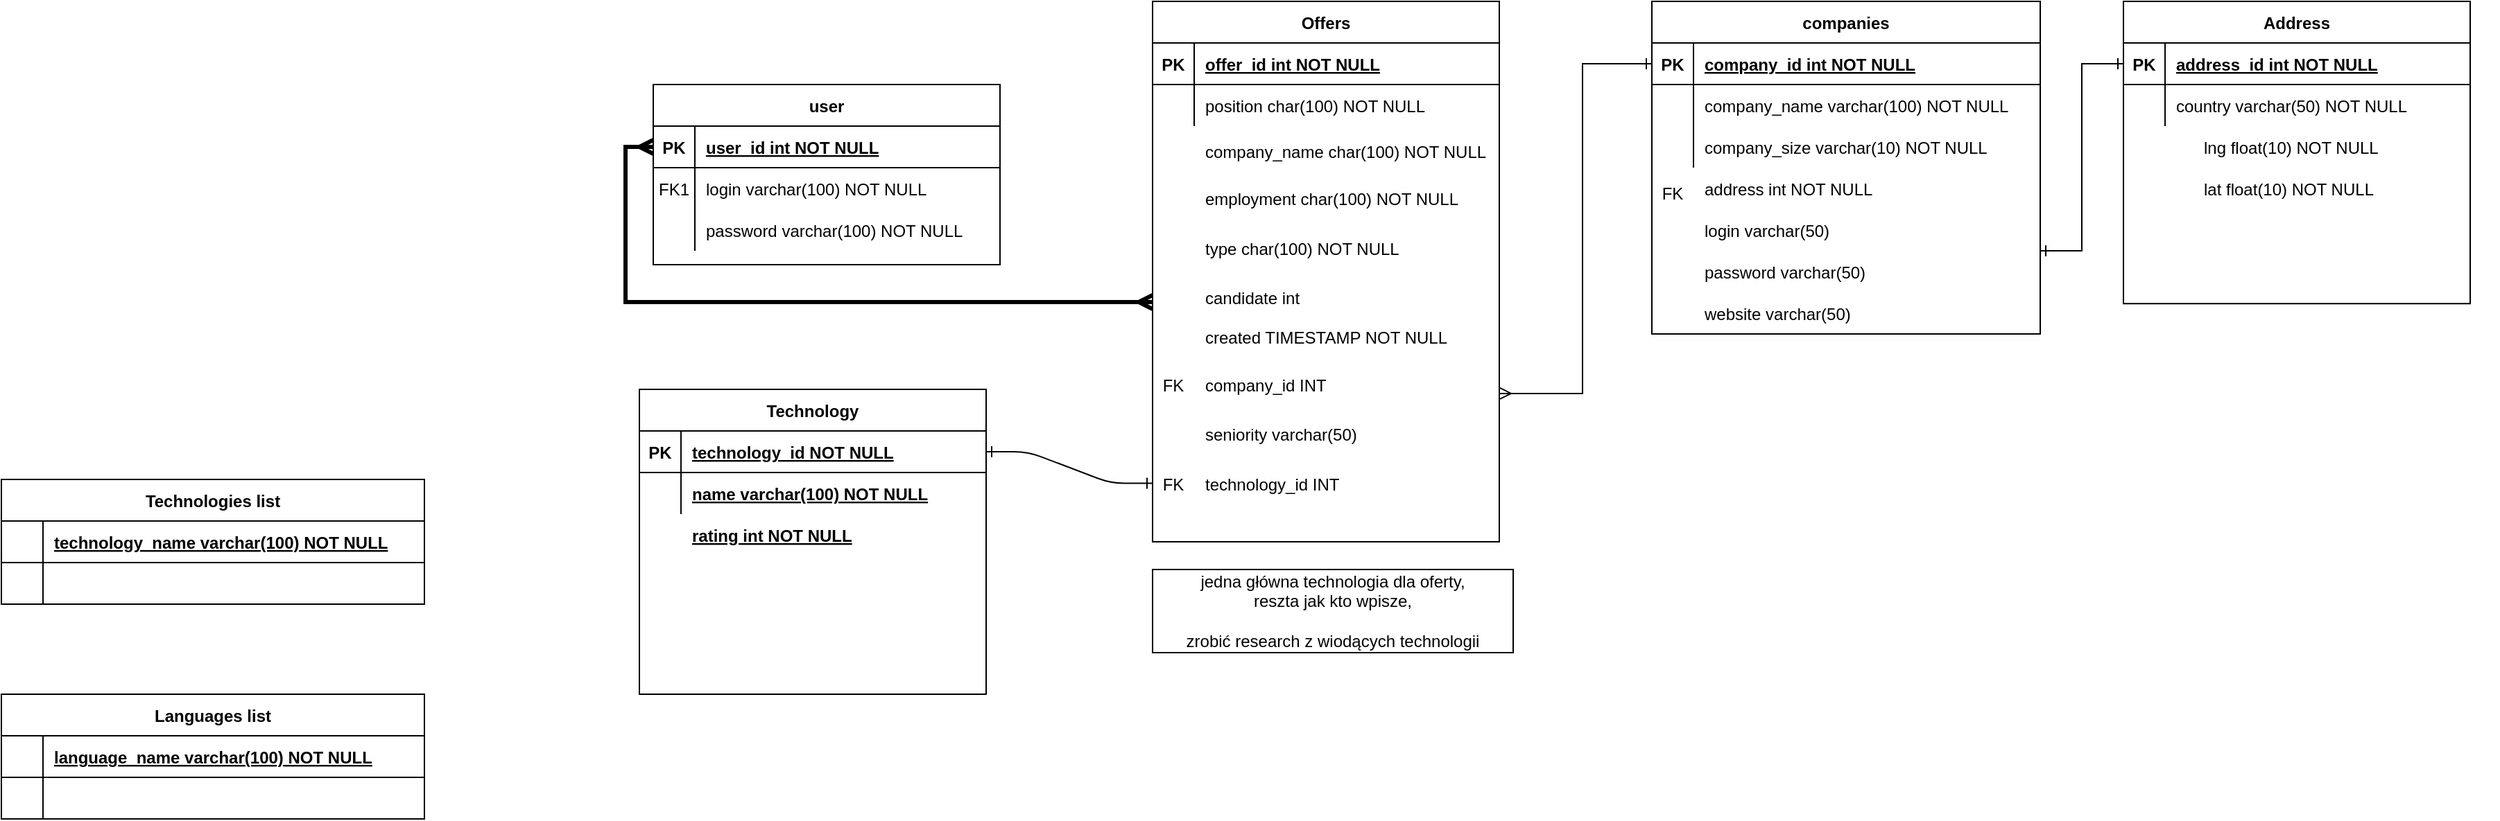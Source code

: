 <mxfile version="15.3.7" type="github">
  <diagram id="R2lEEEUBdFMjLlhIrx00" name="Page-1">
    <mxGraphModel dx="1663" dy="462" grid="1" gridSize="10" guides="1" tooltips="1" connect="1" arrows="1" fold="1" page="1" pageScale="1" pageWidth="850" pageHeight="1100" math="0" shadow="0" extFonts="Permanent Marker^https://fonts.googleapis.com/css?family=Permanent+Marker">
      <root>
        <mxCell id="0" />
        <mxCell id="1" parent="0" />
        <mxCell id="C-vyLk0tnHw3VtMMgP7b-2" value="user" style="shape=table;startSize=30;container=1;collapsible=1;childLayout=tableLayout;fixedRows=1;rowLines=0;fontStyle=1;align=center;resizeLast=1;" parent="1" vertex="1">
          <mxGeometry x="-240" y="180" width="250" height="130" as="geometry" />
        </mxCell>
        <mxCell id="C-vyLk0tnHw3VtMMgP7b-3" value="" style="shape=partialRectangle;collapsible=0;dropTarget=0;pointerEvents=0;fillColor=none;points=[[0,0.5],[1,0.5]];portConstraint=eastwest;top=0;left=0;right=0;bottom=1;" parent="C-vyLk0tnHw3VtMMgP7b-2" vertex="1">
          <mxGeometry y="30" width="250" height="30" as="geometry" />
        </mxCell>
        <mxCell id="C-vyLk0tnHw3VtMMgP7b-4" value="PK" style="shape=partialRectangle;overflow=hidden;connectable=0;fillColor=none;top=0;left=0;bottom=0;right=0;fontStyle=1;" parent="C-vyLk0tnHw3VtMMgP7b-3" vertex="1">
          <mxGeometry width="30" height="30" as="geometry">
            <mxRectangle width="30" height="30" as="alternateBounds" />
          </mxGeometry>
        </mxCell>
        <mxCell id="C-vyLk0tnHw3VtMMgP7b-5" value="user_id int NOT NULL " style="shape=partialRectangle;overflow=hidden;connectable=0;fillColor=none;top=0;left=0;bottom=0;right=0;align=left;spacingLeft=6;fontStyle=5;" parent="C-vyLk0tnHw3VtMMgP7b-3" vertex="1">
          <mxGeometry x="30" width="220" height="30" as="geometry">
            <mxRectangle width="220" height="30" as="alternateBounds" />
          </mxGeometry>
        </mxCell>
        <mxCell id="C-vyLk0tnHw3VtMMgP7b-6" value="" style="shape=partialRectangle;collapsible=0;dropTarget=0;pointerEvents=0;fillColor=none;points=[[0,0.5],[1,0.5]];portConstraint=eastwest;top=0;left=0;right=0;bottom=0;" parent="C-vyLk0tnHw3VtMMgP7b-2" vertex="1">
          <mxGeometry y="60" width="250" height="30" as="geometry" />
        </mxCell>
        <mxCell id="C-vyLk0tnHw3VtMMgP7b-7" value="FK1" style="shape=partialRectangle;overflow=hidden;connectable=0;fillColor=none;top=0;left=0;bottom=0;right=0;" parent="C-vyLk0tnHw3VtMMgP7b-6" vertex="1">
          <mxGeometry width="30" height="30" as="geometry">
            <mxRectangle width="30" height="30" as="alternateBounds" />
          </mxGeometry>
        </mxCell>
        <mxCell id="C-vyLk0tnHw3VtMMgP7b-8" value="login varchar(100) NOT NULL" style="shape=partialRectangle;overflow=hidden;connectable=0;fillColor=none;top=0;left=0;bottom=0;right=0;align=left;spacingLeft=6;" parent="C-vyLk0tnHw3VtMMgP7b-6" vertex="1">
          <mxGeometry x="30" width="220" height="30" as="geometry">
            <mxRectangle width="220" height="30" as="alternateBounds" />
          </mxGeometry>
        </mxCell>
        <mxCell id="C-vyLk0tnHw3VtMMgP7b-9" value="" style="shape=partialRectangle;collapsible=0;dropTarget=0;pointerEvents=0;fillColor=none;points=[[0,0.5],[1,0.5]];portConstraint=eastwest;top=0;left=0;right=0;bottom=0;" parent="C-vyLk0tnHw3VtMMgP7b-2" vertex="1">
          <mxGeometry y="90" width="250" height="30" as="geometry" />
        </mxCell>
        <mxCell id="C-vyLk0tnHw3VtMMgP7b-10" value="" style="shape=partialRectangle;overflow=hidden;connectable=0;fillColor=none;top=0;left=0;bottom=0;right=0;" parent="C-vyLk0tnHw3VtMMgP7b-9" vertex="1">
          <mxGeometry width="30" height="30" as="geometry">
            <mxRectangle width="30" height="30" as="alternateBounds" />
          </mxGeometry>
        </mxCell>
        <mxCell id="C-vyLk0tnHw3VtMMgP7b-11" value="password varchar(100) NOT NULL" style="shape=partialRectangle;overflow=hidden;connectable=0;fillColor=none;top=0;left=0;bottom=0;right=0;align=left;spacingLeft=6;" parent="C-vyLk0tnHw3VtMMgP7b-9" vertex="1">
          <mxGeometry x="30" width="220" height="30" as="geometry">
            <mxRectangle width="220" height="30" as="alternateBounds" />
          </mxGeometry>
        </mxCell>
        <mxCell id="CaLfvAoB0ZPA8Nj9L3GR-19" value="" style="group" parent="1" vertex="1" connectable="0">
          <mxGeometry x="820" y="120" width="250" height="300" as="geometry" />
        </mxCell>
        <mxCell id="CaLfvAoB0ZPA8Nj9L3GR-20" value="Address" style="shape=table;startSize=30;container=1;collapsible=1;childLayout=tableLayout;fixedRows=1;rowLines=0;fontStyle=1;align=center;resizeLast=1;" parent="CaLfvAoB0ZPA8Nj9L3GR-19" vertex="1">
          <mxGeometry width="250" height="218.182" as="geometry" />
        </mxCell>
        <mxCell id="CaLfvAoB0ZPA8Nj9L3GR-21" value="" style="shape=partialRectangle;collapsible=0;dropTarget=0;pointerEvents=0;fillColor=none;points=[[0,0.5],[1,0.5]];portConstraint=eastwest;top=0;left=0;right=0;bottom=1;" parent="CaLfvAoB0ZPA8Nj9L3GR-20" vertex="1">
          <mxGeometry y="30" width="250" height="30" as="geometry" />
        </mxCell>
        <mxCell id="CaLfvAoB0ZPA8Nj9L3GR-22" value="PK" style="shape=partialRectangle;overflow=hidden;connectable=0;fillColor=none;top=0;left=0;bottom=0;right=0;fontStyle=1;" parent="CaLfvAoB0ZPA8Nj9L3GR-21" vertex="1">
          <mxGeometry width="30" height="30" as="geometry">
            <mxRectangle width="30" height="30" as="alternateBounds" />
          </mxGeometry>
        </mxCell>
        <mxCell id="CaLfvAoB0ZPA8Nj9L3GR-23" value="address_id int NOT NULL " style="shape=partialRectangle;overflow=hidden;connectable=0;fillColor=none;top=0;left=0;bottom=0;right=0;align=left;spacingLeft=6;fontStyle=5;" parent="CaLfvAoB0ZPA8Nj9L3GR-21" vertex="1">
          <mxGeometry x="30" width="220" height="30" as="geometry">
            <mxRectangle width="220" height="30" as="alternateBounds" />
          </mxGeometry>
        </mxCell>
        <mxCell id="CaLfvAoB0ZPA8Nj9L3GR-24" value="" style="shape=partialRectangle;collapsible=0;dropTarget=0;pointerEvents=0;fillColor=none;points=[[0,0.5],[1,0.5]];portConstraint=eastwest;top=0;left=0;right=0;bottom=0;" parent="CaLfvAoB0ZPA8Nj9L3GR-20" vertex="1">
          <mxGeometry y="60" width="250" height="30" as="geometry" />
        </mxCell>
        <mxCell id="CaLfvAoB0ZPA8Nj9L3GR-25" value="" style="shape=partialRectangle;overflow=hidden;connectable=0;fillColor=none;top=0;left=0;bottom=0;right=0;" parent="CaLfvAoB0ZPA8Nj9L3GR-24" vertex="1">
          <mxGeometry width="30" height="30" as="geometry">
            <mxRectangle width="30" height="30" as="alternateBounds" />
          </mxGeometry>
        </mxCell>
        <mxCell id="CaLfvAoB0ZPA8Nj9L3GR-26" value="country varchar(50) NOT NULL" style="shape=partialRectangle;overflow=hidden;connectable=0;fillColor=none;top=0;left=0;bottom=0;right=0;align=left;spacingLeft=6;" parent="CaLfvAoB0ZPA8Nj9L3GR-24" vertex="1">
          <mxGeometry x="30" width="220" height="30" as="geometry">
            <mxRectangle width="220" height="30" as="alternateBounds" />
          </mxGeometry>
        </mxCell>
        <mxCell id="CaLfvAoB0ZPA8Nj9L3GR-27" value="" style="shape=partialRectangle;collapsible=0;dropTarget=0;pointerEvents=0;fillColor=none;points=[[0,0.5],[1,0.5]];portConstraint=eastwest;top=0;left=0;right=0;bottom=0;" parent="CaLfvAoB0ZPA8Nj9L3GR-19" vertex="1">
          <mxGeometry y="122.727" width="250" height="40.909" as="geometry" />
        </mxCell>
        <mxCell id="CaLfvAoB0ZPA8Nj9L3GR-28" value="" style="shape=partialRectangle;overflow=hidden;connectable=0;fillColor=none;top=0;left=0;bottom=0;right=0;" parent="CaLfvAoB0ZPA8Nj9L3GR-27" vertex="1">
          <mxGeometry width="30" height="40.909" as="geometry" />
        </mxCell>
        <mxCell id="CaLfvAoB0ZPA8Nj9L3GR-29" value="" style="shape=partialRectangle;overflow=hidden;connectable=0;fillColor=none;top=0;left=0;bottom=0;right=0;align=left;spacingLeft=6;" parent="CaLfvAoB0ZPA8Nj9L3GR-27" vertex="1">
          <mxGeometry x="30" width="220" height="40.909" as="geometry" />
        </mxCell>
        <mxCell id="CaLfvAoB0ZPA8Nj9L3GR-30" value="" style="shape=partialRectangle;collapsible=0;dropTarget=0;pointerEvents=0;fillColor=none;points=[[0,0.5],[1,0.5]];portConstraint=eastwest;top=0;left=0;right=0;bottom=0;" parent="CaLfvAoB0ZPA8Nj9L3GR-19" vertex="1">
          <mxGeometry y="163.636" width="250" height="40.909" as="geometry" />
        </mxCell>
        <mxCell id="CaLfvAoB0ZPA8Nj9L3GR-31" value="" style="shape=partialRectangle;overflow=hidden;connectable=0;fillColor=none;top=0;left=0;bottom=0;right=0;" parent="CaLfvAoB0ZPA8Nj9L3GR-30" vertex="1">
          <mxGeometry width="30" height="40.909" as="geometry" />
        </mxCell>
        <mxCell id="CaLfvAoB0ZPA8Nj9L3GR-32" value="" style="shape=partialRectangle;overflow=hidden;connectable=0;fillColor=none;top=0;left=0;bottom=0;right=0;align=left;spacingLeft=6;" parent="CaLfvAoB0ZPA8Nj9L3GR-30" vertex="1">
          <mxGeometry x="30" width="220" height="40.909" as="geometry" />
        </mxCell>
        <mxCell id="CaLfvAoB0ZPA8Nj9L3GR-33" value="" style="shape=partialRectangle;collapsible=0;dropTarget=0;pointerEvents=0;fillColor=none;points=[[0,0.5],[1,0.5]];portConstraint=eastwest;top=0;left=0;right=0;bottom=0;" parent="CaLfvAoB0ZPA8Nj9L3GR-19" vertex="1">
          <mxGeometry y="204.545" width="250" height="40.909" as="geometry" />
        </mxCell>
        <mxCell id="CaLfvAoB0ZPA8Nj9L3GR-34" value="" style="shape=partialRectangle;overflow=hidden;connectable=0;fillColor=none;top=0;left=0;bottom=0;right=0;" parent="CaLfvAoB0ZPA8Nj9L3GR-33" vertex="1">
          <mxGeometry width="30" height="40.909" as="geometry" />
        </mxCell>
        <mxCell id="CaLfvAoB0ZPA8Nj9L3GR-35" value="" style="shape=partialRectangle;overflow=hidden;connectable=0;fillColor=none;top=0;left=0;bottom=0;right=0;align=left;spacingLeft=6;" parent="CaLfvAoB0ZPA8Nj9L3GR-33" vertex="1">
          <mxGeometry x="30" width="220" height="40.909" as="geometry" />
        </mxCell>
        <mxCell id="CaLfvAoB0ZPA8Nj9L3GR-36" value="" style="edgeStyle=entityRelationEdgeStyle;endArrow=ERone;startArrow=ERone;endFill=0;startFill=0;rounded=0;exitX=1;exitY=0.75;exitDx=0;exitDy=0;" parent="1" source="i5CCc2kyR5zBIoIB7q0A-1" target="CaLfvAoB0ZPA8Nj9L3GR-21" edge="1">
          <mxGeometry width="100" height="100" relative="1" as="geometry">
            <mxPoint x="140" y="220.0" as="sourcePoint" />
            <mxPoint x="60" y="190.0" as="targetPoint" />
          </mxGeometry>
        </mxCell>
        <mxCell id="CaLfvAoB0ZPA8Nj9L3GR-46" value="" style="group" parent="1" vertex="1" connectable="0">
          <mxGeometry x="120" y="120" width="260" height="390" as="geometry" />
        </mxCell>
        <mxCell id="CaLfvAoB0ZPA8Nj9L3GR-15" value="" style="group" parent="CaLfvAoB0ZPA8Nj9L3GR-46" vertex="1" connectable="0">
          <mxGeometry width="250" height="390" as="geometry" />
        </mxCell>
        <mxCell id="C-vyLk0tnHw3VtMMgP7b-23" value="Offers" style="shape=table;startSize=30;container=1;collapsible=1;childLayout=tableLayout;fixedRows=1;rowLines=0;fontStyle=1;align=center;resizeLast=1;" parent="CaLfvAoB0ZPA8Nj9L3GR-15" vertex="1">
          <mxGeometry width="250" height="390" as="geometry" />
        </mxCell>
        <mxCell id="C-vyLk0tnHw3VtMMgP7b-24" value="" style="shape=partialRectangle;collapsible=0;dropTarget=0;pointerEvents=0;fillColor=none;points=[[0,0.5],[1,0.5]];portConstraint=eastwest;top=0;left=0;right=0;bottom=1;" parent="C-vyLk0tnHw3VtMMgP7b-23" vertex="1">
          <mxGeometry y="30" width="250" height="30" as="geometry" />
        </mxCell>
        <mxCell id="C-vyLk0tnHw3VtMMgP7b-25" value="PK" style="shape=partialRectangle;overflow=hidden;connectable=0;fillColor=none;top=0;left=0;bottom=0;right=0;fontStyle=1;" parent="C-vyLk0tnHw3VtMMgP7b-24" vertex="1">
          <mxGeometry width="30" height="30" as="geometry" />
        </mxCell>
        <mxCell id="C-vyLk0tnHw3VtMMgP7b-26" value="offer_id int NOT NULL " style="shape=partialRectangle;overflow=hidden;connectable=0;fillColor=none;top=0;left=0;bottom=0;right=0;align=left;spacingLeft=6;fontStyle=5;" parent="C-vyLk0tnHw3VtMMgP7b-24" vertex="1">
          <mxGeometry x="30" width="220" height="30" as="geometry" />
        </mxCell>
        <mxCell id="C-vyLk0tnHw3VtMMgP7b-27" value="" style="shape=partialRectangle;collapsible=0;dropTarget=0;pointerEvents=0;fillColor=none;points=[[0,0.5],[1,0.5]];portConstraint=eastwest;top=0;left=0;right=0;bottom=0;" parent="C-vyLk0tnHw3VtMMgP7b-23" vertex="1">
          <mxGeometry y="60" width="250" height="30" as="geometry" />
        </mxCell>
        <mxCell id="C-vyLk0tnHw3VtMMgP7b-28" value="" style="shape=partialRectangle;overflow=hidden;connectable=0;fillColor=none;top=0;left=0;bottom=0;right=0;" parent="C-vyLk0tnHw3VtMMgP7b-27" vertex="1">
          <mxGeometry width="30" height="30" as="geometry" />
        </mxCell>
        <mxCell id="C-vyLk0tnHw3VtMMgP7b-29" value="position char(100) NOT NULL" style="shape=partialRectangle;overflow=hidden;connectable=0;fillColor=none;top=0;left=0;bottom=0;right=0;align=left;spacingLeft=6;" parent="C-vyLk0tnHw3VtMMgP7b-27" vertex="1">
          <mxGeometry x="30" width="220" height="30" as="geometry" />
        </mxCell>
        <mxCell id="CaLfvAoB0ZPA8Nj9L3GR-1" value="" style="shape=partialRectangle;collapsible=0;dropTarget=0;pointerEvents=0;fillColor=none;points=[[0,0.5],[1,0.5]];portConstraint=eastwest;top=0;left=0;right=0;bottom=0;" parent="CaLfvAoB0ZPA8Nj9L3GR-15" vertex="1">
          <mxGeometry y="106.667" width="250" height="35.556" as="geometry" />
        </mxCell>
        <mxCell id="CaLfvAoB0ZPA8Nj9L3GR-2" value="" style="shape=partialRectangle;overflow=hidden;connectable=0;fillColor=none;top=0;left=0;bottom=0;right=0;" parent="CaLfvAoB0ZPA8Nj9L3GR-1" vertex="1">
          <mxGeometry width="30" height="35.556" as="geometry" />
        </mxCell>
        <mxCell id="CaLfvAoB0ZPA8Nj9L3GR-7" value="" style="shape=partialRectangle;collapsible=0;dropTarget=0;pointerEvents=0;fillColor=none;points=[[0,0.5],[1,0.5]];portConstraint=eastwest;top=0;left=0;right=0;bottom=0;" parent="CaLfvAoB0ZPA8Nj9L3GR-15" vertex="1">
          <mxGeometry y="124.442" width="250" height="35.556" as="geometry" />
        </mxCell>
        <mxCell id="CaLfvAoB0ZPA8Nj9L3GR-8" value="" style="shape=partialRectangle;overflow=hidden;connectable=0;fillColor=none;top=0;left=0;bottom=0;right=0;" parent="CaLfvAoB0ZPA8Nj9L3GR-7" vertex="1">
          <mxGeometry width="30" height="35.556" as="geometry" />
        </mxCell>
        <mxCell id="CaLfvAoB0ZPA8Nj9L3GR-9" value="employment char(100) NOT NULL" style="shape=partialRectangle;overflow=hidden;connectable=0;fillColor=none;top=0;left=0;bottom=0;right=0;align=left;spacingLeft=6;" parent="CaLfvAoB0ZPA8Nj9L3GR-7" vertex="1">
          <mxGeometry x="30" width="220" height="35.556" as="geometry" />
        </mxCell>
        <mxCell id="CaLfvAoB0ZPA8Nj9L3GR-10" value="" style="shape=partialRectangle;collapsible=0;dropTarget=0;pointerEvents=0;fillColor=none;points=[[0,0.5],[1,0.5]];portConstraint=eastwest;top=0;left=0;right=0;bottom=0;" parent="CaLfvAoB0ZPA8Nj9L3GR-15" vertex="1">
          <mxGeometry y="159.998" width="250" height="35.556" as="geometry" />
        </mxCell>
        <mxCell id="CaLfvAoB0ZPA8Nj9L3GR-11" value="" style="shape=partialRectangle;overflow=hidden;connectable=0;fillColor=none;top=0;left=0;bottom=0;right=0;" parent="CaLfvAoB0ZPA8Nj9L3GR-10" vertex="1">
          <mxGeometry width="30" height="35.556" as="geometry" />
        </mxCell>
        <mxCell id="CaLfvAoB0ZPA8Nj9L3GR-12" value="type char(100) NOT NULL" style="shape=partialRectangle;overflow=hidden;connectable=0;fillColor=none;top=0;left=0;bottom=0;right=0;align=left;spacingLeft=6;" parent="CaLfvAoB0ZPA8Nj9L3GR-10" vertex="1">
          <mxGeometry x="30" width="220" height="35.556" as="geometry" />
        </mxCell>
        <mxCell id="CaLfvAoB0ZPA8Nj9L3GR-3" value="company_name char(100) NOT NULL" style="shape=partialRectangle;overflow=hidden;connectable=0;fillColor=none;top=0;left=0;bottom=0;right=0;align=left;spacingLeft=6;" parent="CaLfvAoB0ZPA8Nj9L3GR-15" vertex="1">
          <mxGeometry x="30" y="89.997" width="220" height="35.556" as="geometry" />
        </mxCell>
        <mxCell id="CaLfvAoB0ZPA8Nj9L3GR-57" value="" style="shape=partialRectangle;collapsible=0;dropTarget=0;pointerEvents=0;fillColor=none;points=[[0,0.5],[1,0.5]];portConstraint=eastwest;top=0;left=0;right=0;bottom=0;" parent="CaLfvAoB0ZPA8Nj9L3GR-15" vertex="1">
          <mxGeometry y="329.996" width="250" height="35.556" as="geometry" />
        </mxCell>
        <mxCell id="CaLfvAoB0ZPA8Nj9L3GR-58" value="FK" style="shape=partialRectangle;overflow=hidden;connectable=0;fillColor=none;top=0;left=0;bottom=0;right=0;" parent="CaLfvAoB0ZPA8Nj9L3GR-57" vertex="1">
          <mxGeometry width="30" height="35.556" as="geometry" />
        </mxCell>
        <mxCell id="CaLfvAoB0ZPA8Nj9L3GR-59" value="technology_id INT" style="shape=partialRectangle;overflow=hidden;connectable=0;fillColor=none;top=0;left=0;bottom=0;right=0;align=left;spacingLeft=6;" parent="CaLfvAoB0ZPA8Nj9L3GR-57" vertex="1">
          <mxGeometry x="30" width="220" height="35.556" as="geometry" />
        </mxCell>
        <mxCell id="i5CCc2kyR5zBIoIB7q0A-12" value="" style="shape=partialRectangle;collapsible=0;dropTarget=0;pointerEvents=0;fillColor=none;points=[[0,0.5],[1,0.5]];portConstraint=eastwest;top=0;left=0;right=0;bottom=0;" parent="CaLfvAoB0ZPA8Nj9L3GR-15" vertex="1">
          <mxGeometry y="258.876" width="250" height="35.556" as="geometry" />
        </mxCell>
        <mxCell id="i5CCc2kyR5zBIoIB7q0A-13" value="FK" style="shape=partialRectangle;overflow=hidden;connectable=0;fillColor=none;top=0;left=0;bottom=0;right=0;" parent="i5CCc2kyR5zBIoIB7q0A-12" vertex="1">
          <mxGeometry width="30" height="35.556" as="geometry" />
        </mxCell>
        <mxCell id="i5CCc2kyR5zBIoIB7q0A-14" value="company_id INT" style="shape=partialRectangle;overflow=hidden;connectable=0;fillColor=none;top=0;left=0;bottom=0;right=0;align=left;spacingLeft=6;" parent="i5CCc2kyR5zBIoIB7q0A-12" vertex="1">
          <mxGeometry x="30" width="220" height="35.556" as="geometry" />
        </mxCell>
        <mxCell id="i5CCc2kyR5zBIoIB7q0A-24" value="" style="shape=partialRectangle;collapsible=0;dropTarget=0;pointerEvents=0;fillColor=none;points=[[0,0.5],[1,0.5]];portConstraint=eastwest;top=0;left=0;right=0;bottom=0;" parent="CaLfvAoB0ZPA8Nj9L3GR-15" vertex="1">
          <mxGeometry y="195.558" width="250" height="35.556" as="geometry" />
        </mxCell>
        <mxCell id="i5CCc2kyR5zBIoIB7q0A-25" value="" style="shape=partialRectangle;overflow=hidden;connectable=0;fillColor=none;top=0;left=0;bottom=0;right=0;" parent="i5CCc2kyR5zBIoIB7q0A-24" vertex="1">
          <mxGeometry width="30" height="35.556" as="geometry" />
        </mxCell>
        <mxCell id="i5CCc2kyR5zBIoIB7q0A-26" value="candidate int " style="shape=partialRectangle;overflow=hidden;connectable=0;fillColor=none;top=0;left=0;bottom=0;right=0;align=left;spacingLeft=6;" parent="i5CCc2kyR5zBIoIB7q0A-24" vertex="1">
          <mxGeometry x="30" width="220" height="35.556" as="geometry" />
        </mxCell>
        <mxCell id="XgwV2f5PnLFJhuINiZIb-1" value="" style="shape=partialRectangle;collapsible=0;dropTarget=0;pointerEvents=0;fillColor=none;points=[[0,0.5],[1,0.5]];portConstraint=eastwest;top=0;left=0;right=0;bottom=0;" vertex="1" parent="CaLfvAoB0ZPA8Nj9L3GR-15">
          <mxGeometry y="294.436" width="250" height="35.556" as="geometry" />
        </mxCell>
        <mxCell id="XgwV2f5PnLFJhuINiZIb-2" value="" style="shape=partialRectangle;overflow=hidden;connectable=0;fillColor=none;top=0;left=0;bottom=0;right=0;" vertex="1" parent="XgwV2f5PnLFJhuINiZIb-1">
          <mxGeometry width="30" height="35.556" as="geometry" />
        </mxCell>
        <mxCell id="XgwV2f5PnLFJhuINiZIb-3" value="seniority varchar(50)" style="shape=partialRectangle;overflow=hidden;connectable=0;fillColor=none;top=0;left=0;bottom=0;right=0;align=left;spacingLeft=6;" vertex="1" parent="XgwV2f5PnLFJhuINiZIb-1">
          <mxGeometry x="30" width="220" height="35.556" as="geometry" />
        </mxCell>
        <mxCell id="CaLfvAoB0ZPA8Nj9L3GR-40" value="" style="shape=partialRectangle;collapsible=0;dropTarget=0;pointerEvents=0;fillColor=none;points=[[0,0.5],[1,0.5]];portConstraint=eastwest;top=0;left=0;right=0;bottom=0;" parent="CaLfvAoB0ZPA8Nj9L3GR-46" vertex="1">
          <mxGeometry y="248.889" width="250" height="23.704" as="geometry" />
        </mxCell>
        <mxCell id="CaLfvAoB0ZPA8Nj9L3GR-41" value="" style="shape=partialRectangle;overflow=hidden;connectable=0;fillColor=none;top=0;left=0;bottom=0;right=0;" parent="CaLfvAoB0ZPA8Nj9L3GR-40" vertex="1">
          <mxGeometry width="30" height="23.704" as="geometry" />
        </mxCell>
        <mxCell id="CaLfvAoB0ZPA8Nj9L3GR-42" value="created TIMESTAMP NOT NULL" style="shape=partialRectangle;overflow=hidden;connectable=0;fillColor=none;top=0;left=0;bottom=0;right=0;align=left;spacingLeft=6;" parent="CaLfvAoB0ZPA8Nj9L3GR-46" vertex="1">
          <mxGeometry x="30" y="229.999" width="220" height="23.704" as="geometry" />
        </mxCell>
        <mxCell id="CaLfvAoB0ZPA8Nj9L3GR-50" value="" style="shape=partialRectangle;collapsible=0;dropTarget=0;pointerEvents=0;fillColor=none;points=[[0,0.5],[1,0.5]];portConstraint=eastwest;top=0;left=0;right=0;bottom=0;" parent="1" vertex="1">
          <mxGeometry x="840" y="210" width="250" height="30" as="geometry" />
        </mxCell>
        <mxCell id="CaLfvAoB0ZPA8Nj9L3GR-51" value="" style="shape=partialRectangle;overflow=hidden;connectable=0;fillColor=none;top=0;left=0;bottom=0;right=0;" parent="CaLfvAoB0ZPA8Nj9L3GR-50" vertex="1">
          <mxGeometry width="30" height="30" as="geometry" />
        </mxCell>
        <mxCell id="CaLfvAoB0ZPA8Nj9L3GR-52" value="lng float(10) NOT NULL" style="shape=partialRectangle;overflow=hidden;connectable=0;fillColor=none;top=0;left=0;bottom=0;right=0;align=left;spacingLeft=6;" parent="CaLfvAoB0ZPA8Nj9L3GR-50" vertex="1">
          <mxGeometry x="30" width="220" height="30" as="geometry" />
        </mxCell>
        <mxCell id="CaLfvAoB0ZPA8Nj9L3GR-53" value="lat float(10) NOT NULL" style="shape=partialRectangle;overflow=hidden;connectable=0;fillColor=none;top=0;left=0;bottom=0;right=0;align=left;spacingLeft=6;" parent="1" vertex="1">
          <mxGeometry x="870" y="240" width="220" height="30" as="geometry" />
        </mxCell>
        <mxCell id="CaLfvAoB0ZPA8Nj9L3GR-60" value="Technology" style="shape=table;startSize=30;container=1;collapsible=1;childLayout=tableLayout;fixedRows=1;rowLines=0;fontStyle=1;align=center;resizeLast=1;" parent="1" vertex="1">
          <mxGeometry x="-250" y="400" width="250" height="220" as="geometry" />
        </mxCell>
        <mxCell id="CaLfvAoB0ZPA8Nj9L3GR-61" value="" style="shape=partialRectangle;collapsible=0;dropTarget=0;pointerEvents=0;fillColor=none;points=[[0,0.5],[1,0.5]];portConstraint=eastwest;top=0;left=0;right=0;bottom=1;" parent="CaLfvAoB0ZPA8Nj9L3GR-60" vertex="1">
          <mxGeometry y="30" width="250" height="30" as="geometry" />
        </mxCell>
        <mxCell id="CaLfvAoB0ZPA8Nj9L3GR-62" value="PK" style="shape=partialRectangle;overflow=hidden;connectable=0;fillColor=none;top=0;left=0;bottom=0;right=0;fontStyle=1;" parent="CaLfvAoB0ZPA8Nj9L3GR-61" vertex="1">
          <mxGeometry width="30" height="30" as="geometry">
            <mxRectangle width="30" height="30" as="alternateBounds" />
          </mxGeometry>
        </mxCell>
        <mxCell id="CaLfvAoB0ZPA8Nj9L3GR-63" value="technology_id NOT NULL " style="shape=partialRectangle;overflow=hidden;connectable=0;fillColor=none;top=0;left=0;bottom=0;right=0;align=left;spacingLeft=6;fontStyle=5;" parent="CaLfvAoB0ZPA8Nj9L3GR-61" vertex="1">
          <mxGeometry x="30" width="220" height="30" as="geometry">
            <mxRectangle width="220" height="30" as="alternateBounds" />
          </mxGeometry>
        </mxCell>
        <mxCell id="CaLfvAoB0ZPA8Nj9L3GR-64" value="" style="shape=partialRectangle;collapsible=0;dropTarget=0;pointerEvents=0;fillColor=none;points=[[0,0.5],[1,0.5]];portConstraint=eastwest;top=0;left=0;right=0;bottom=0;" parent="CaLfvAoB0ZPA8Nj9L3GR-60" vertex="1">
          <mxGeometry y="60" width="250" height="30" as="geometry" />
        </mxCell>
        <mxCell id="CaLfvAoB0ZPA8Nj9L3GR-65" value="" style="shape=partialRectangle;overflow=hidden;connectable=0;fillColor=none;top=0;left=0;bottom=0;right=0;" parent="CaLfvAoB0ZPA8Nj9L3GR-64" vertex="1">
          <mxGeometry width="30" height="30" as="geometry">
            <mxRectangle width="30" height="30" as="alternateBounds" />
          </mxGeometry>
        </mxCell>
        <mxCell id="CaLfvAoB0ZPA8Nj9L3GR-66" value="" style="shape=partialRectangle;overflow=hidden;connectable=0;fillColor=none;top=0;left=0;bottom=0;right=0;align=left;spacingLeft=6;" parent="CaLfvAoB0ZPA8Nj9L3GR-64" vertex="1">
          <mxGeometry x="30" width="220" height="30" as="geometry">
            <mxRectangle width="220" height="30" as="alternateBounds" />
          </mxGeometry>
        </mxCell>
        <mxCell id="CaLfvAoB0ZPA8Nj9L3GR-67" value="" style="edgeStyle=entityRelationEdgeStyle;endArrow=ERone;startArrow=ERone;endFill=0;startFill=0;entryX=1;entryY=0.5;entryDx=0;entryDy=0;exitX=0;exitY=0.5;exitDx=0;exitDy=0;" parent="1" source="CaLfvAoB0ZPA8Nj9L3GR-57" target="CaLfvAoB0ZPA8Nj9L3GR-61" edge="1">
          <mxGeometry width="100" height="100" relative="1" as="geometry">
            <mxPoint x="130" y="337.781" as="sourcePoint" />
            <mxPoint x="40" y="175" as="targetPoint" />
          </mxGeometry>
        </mxCell>
        <mxCell id="CaLfvAoB0ZPA8Nj9L3GR-68" value="jedna główna technologia dla oferty,&lt;br&gt;reszta jak kto wpisze,&lt;br&gt;&lt;br&gt;zrobić research z wiodących technologii" style="rounded=0;whiteSpace=wrap;html=1;" parent="1" vertex="1">
          <mxGeometry x="120" y="530" width="260" height="60" as="geometry" />
        </mxCell>
        <mxCell id="CaLfvAoB0ZPA8Nj9L3GR-69" value="name varchar(100) NOT NULL " style="shape=partialRectangle;overflow=hidden;connectable=0;fillColor=none;top=0;left=0;bottom=0;right=0;align=left;spacingLeft=6;fontStyle=5;" parent="1" vertex="1">
          <mxGeometry x="-220" y="460" width="220" height="30" as="geometry" />
        </mxCell>
        <mxCell id="i5CCc2kyR5zBIoIB7q0A-1" value="companies" style="shape=table;startSize=30;container=1;collapsible=1;childLayout=tableLayout;fixedRows=1;rowLines=0;fontStyle=1;align=center;resizeLast=1;" parent="1" vertex="1">
          <mxGeometry x="480" y="120" width="280" height="240" as="geometry" />
        </mxCell>
        <mxCell id="i5CCc2kyR5zBIoIB7q0A-2" value="" style="shape=partialRectangle;collapsible=0;dropTarget=0;pointerEvents=0;fillColor=none;points=[[0,0.5],[1,0.5]];portConstraint=eastwest;top=0;left=0;right=0;bottom=1;" parent="i5CCc2kyR5zBIoIB7q0A-1" vertex="1">
          <mxGeometry y="30" width="280" height="30" as="geometry" />
        </mxCell>
        <mxCell id="i5CCc2kyR5zBIoIB7q0A-3" value="PK" style="shape=partialRectangle;overflow=hidden;connectable=0;fillColor=none;top=0;left=0;bottom=0;right=0;fontStyle=1;" parent="i5CCc2kyR5zBIoIB7q0A-2" vertex="1">
          <mxGeometry width="30" height="30" as="geometry">
            <mxRectangle width="30" height="30" as="alternateBounds" />
          </mxGeometry>
        </mxCell>
        <mxCell id="i5CCc2kyR5zBIoIB7q0A-4" value="company_id int NOT NULL " style="shape=partialRectangle;overflow=hidden;connectable=0;fillColor=none;top=0;left=0;bottom=0;right=0;align=left;spacingLeft=6;fontStyle=5;" parent="i5CCc2kyR5zBIoIB7q0A-2" vertex="1">
          <mxGeometry x="30" width="250" height="30" as="geometry">
            <mxRectangle width="250" height="30" as="alternateBounds" />
          </mxGeometry>
        </mxCell>
        <mxCell id="i5CCc2kyR5zBIoIB7q0A-5" value="" style="shape=partialRectangle;collapsible=0;dropTarget=0;pointerEvents=0;fillColor=none;points=[[0,0.5],[1,0.5]];portConstraint=eastwest;top=0;left=0;right=0;bottom=0;" parent="i5CCc2kyR5zBIoIB7q0A-1" vertex="1">
          <mxGeometry y="60" width="280" height="30" as="geometry" />
        </mxCell>
        <mxCell id="i5CCc2kyR5zBIoIB7q0A-6" value="" style="shape=partialRectangle;overflow=hidden;connectable=0;fillColor=none;top=0;left=0;bottom=0;right=0;" parent="i5CCc2kyR5zBIoIB7q0A-5" vertex="1">
          <mxGeometry width="30" height="30" as="geometry">
            <mxRectangle width="30" height="30" as="alternateBounds" />
          </mxGeometry>
        </mxCell>
        <mxCell id="i5CCc2kyR5zBIoIB7q0A-7" value="company_name varchar(100) NOT NULL" style="shape=partialRectangle;overflow=hidden;connectable=0;fillColor=none;top=0;left=0;bottom=0;right=0;align=left;spacingLeft=6;" parent="i5CCc2kyR5zBIoIB7q0A-5" vertex="1">
          <mxGeometry x="30" width="250" height="30" as="geometry">
            <mxRectangle width="250" height="30" as="alternateBounds" />
          </mxGeometry>
        </mxCell>
        <mxCell id="i5CCc2kyR5zBIoIB7q0A-8" value="" style="shape=partialRectangle;collapsible=0;dropTarget=0;pointerEvents=0;fillColor=none;points=[[0,0.5],[1,0.5]];portConstraint=eastwest;top=0;left=0;right=0;bottom=0;" parent="i5CCc2kyR5zBIoIB7q0A-1" vertex="1">
          <mxGeometry y="90" width="280" height="30" as="geometry" />
        </mxCell>
        <mxCell id="i5CCc2kyR5zBIoIB7q0A-9" value="" style="shape=partialRectangle;overflow=hidden;connectable=0;fillColor=none;top=0;left=0;bottom=0;right=0;" parent="i5CCc2kyR5zBIoIB7q0A-8" vertex="1">
          <mxGeometry width="30" height="30" as="geometry">
            <mxRectangle width="30" height="30" as="alternateBounds" />
          </mxGeometry>
        </mxCell>
        <mxCell id="i5CCc2kyR5zBIoIB7q0A-10" value="company_size varchar(10) NOT NULL" style="shape=partialRectangle;overflow=hidden;connectable=0;fillColor=none;top=0;left=0;bottom=0;right=0;align=left;spacingLeft=6;" parent="i5CCc2kyR5zBIoIB7q0A-8" vertex="1">
          <mxGeometry x="30" width="250" height="30" as="geometry">
            <mxRectangle width="250" height="30" as="alternateBounds" />
          </mxGeometry>
        </mxCell>
        <mxCell id="i5CCc2kyR5zBIoIB7q0A-16" style="edgeStyle=none;rounded=0;orthogonalLoop=1;jettySize=auto;html=1;endArrow=ERmany;sourcePerimeterSpacing=8;targetPerimeterSpacing=8;exitX=0;exitY=0.5;exitDx=0;exitDy=0;entryX=1.002;entryY=0.678;entryDx=0;entryDy=0;entryPerimeter=0;endFill=0;startArrow=ERone;startFill=0;" parent="1" source="i5CCc2kyR5zBIoIB7q0A-2" target="i5CCc2kyR5zBIoIB7q0A-12" edge="1">
          <mxGeometry relative="1" as="geometry">
            <mxPoint x="420" y="340.0" as="targetPoint" />
            <Array as="points">
              <mxPoint x="430" y="165" />
              <mxPoint x="430" y="403" />
            </Array>
          </mxGeometry>
        </mxCell>
        <mxCell id="CaLfvAoB0ZPA8Nj9L3GR-16" value="" style="shape=partialRectangle;collapsible=0;dropTarget=0;pointerEvents=0;fillColor=none;points=[[0,0.5],[1,0.5]];portConstraint=eastwest;top=0;left=0;right=0;bottom=0;" parent="1" vertex="1">
          <mxGeometry x="480" y="240.003" width="250" height="35.556" as="geometry" />
        </mxCell>
        <mxCell id="CaLfvAoB0ZPA8Nj9L3GR-17" value="FK" style="shape=partialRectangle;overflow=hidden;connectable=0;fillColor=none;top=0;left=0;bottom=0;right=0;" parent="CaLfvAoB0ZPA8Nj9L3GR-16" vertex="1">
          <mxGeometry width="30" height="35.556" as="geometry" />
        </mxCell>
        <mxCell id="i5CCc2kyR5zBIoIB7q0A-18" value="" style="shape=partialRectangle;collapsible=0;dropTarget=0;pointerEvents=0;fillColor=none;points=[[0,0.5],[1,0.5]];portConstraint=eastwest;top=0;left=0;right=0;bottom=0;" parent="1" vertex="1">
          <mxGeometry x="480" y="240" width="280" height="30" as="geometry" />
        </mxCell>
        <mxCell id="i5CCc2kyR5zBIoIB7q0A-19" value="" style="shape=partialRectangle;overflow=hidden;connectable=0;fillColor=none;top=0;left=0;bottom=0;right=0;" parent="i5CCc2kyR5zBIoIB7q0A-18" vertex="1">
          <mxGeometry width="30" height="30" as="geometry">
            <mxRectangle width="30" height="30" as="alternateBounds" />
          </mxGeometry>
        </mxCell>
        <mxCell id="i5CCc2kyR5zBIoIB7q0A-20" value="address int NOT NULL" style="shape=partialRectangle;overflow=hidden;connectable=0;fillColor=none;top=0;left=0;bottom=0;right=0;align=left;spacingLeft=6;" parent="i5CCc2kyR5zBIoIB7q0A-18" vertex="1">
          <mxGeometry x="30" width="250" height="30" as="geometry">
            <mxRectangle width="250" height="30" as="alternateBounds" />
          </mxGeometry>
        </mxCell>
        <mxCell id="i5CCc2kyR5zBIoIB7q0A-21" value="rating int NOT NULL " style="shape=partialRectangle;overflow=hidden;connectable=0;fillColor=none;top=0;left=0;bottom=0;right=0;align=left;spacingLeft=6;fontStyle=5;" parent="1" vertex="1">
          <mxGeometry x="-220" y="490" width="220" height="30" as="geometry" />
        </mxCell>
        <mxCell id="i5CCc2kyR5zBIoIB7q0A-27" style="edgeStyle=none;rounded=0;orthogonalLoop=1;jettySize=auto;html=1;entryX=0;entryY=0.5;entryDx=0;entryDy=0;startArrow=ERmany;startFill=0;endArrow=ERmany;endFill=0;sourcePerimeterSpacing=8;targetPerimeterSpacing=8;strokeWidth=3;" parent="1" target="C-vyLk0tnHw3VtMMgP7b-3" edge="1">
          <mxGeometry relative="1" as="geometry">
            <Array as="points">
              <mxPoint x="-260" y="337" />
              <mxPoint x="-260" y="225" />
            </Array>
            <mxPoint x="120" y="337" as="sourcePoint" />
          </mxGeometry>
        </mxCell>
        <mxCell id="i5CCc2kyR5zBIoIB7q0A-28" value="" style="shape=partialRectangle;collapsible=0;dropTarget=0;pointerEvents=0;fillColor=none;points=[[0,0.5],[1,0.5]];portConstraint=eastwest;top=0;left=0;right=0;bottom=0;" parent="1" vertex="1">
          <mxGeometry x="480" y="270" width="280" height="30" as="geometry" />
        </mxCell>
        <mxCell id="i5CCc2kyR5zBIoIB7q0A-29" value="" style="shape=partialRectangle;overflow=hidden;connectable=0;fillColor=none;top=0;left=0;bottom=0;right=0;" parent="i5CCc2kyR5zBIoIB7q0A-28" vertex="1">
          <mxGeometry width="30" height="30" as="geometry">
            <mxRectangle width="30" height="30" as="alternateBounds" />
          </mxGeometry>
        </mxCell>
        <mxCell id="i5CCc2kyR5zBIoIB7q0A-30" value="login varchar(50)" style="shape=partialRectangle;overflow=hidden;connectable=0;fillColor=none;top=0;left=0;bottom=0;right=0;align=left;spacingLeft=6;" parent="i5CCc2kyR5zBIoIB7q0A-28" vertex="1">
          <mxGeometry x="30" width="250" height="30" as="geometry">
            <mxRectangle width="250" height="30" as="alternateBounds" />
          </mxGeometry>
        </mxCell>
        <mxCell id="eJpeMmr9LP-x4fJ5aBNS-1" value="Technologies list" style="shape=table;startSize=30;container=1;collapsible=1;childLayout=tableLayout;fixedRows=1;rowLines=0;fontStyle=1;align=center;resizeLast=1;" parent="1" vertex="1">
          <mxGeometry x="-710" y="465" width="305" height="90" as="geometry" />
        </mxCell>
        <mxCell id="eJpeMmr9LP-x4fJ5aBNS-2" value="" style="shape=partialRectangle;collapsible=0;dropTarget=0;pointerEvents=0;fillColor=none;points=[[0,0.5],[1,0.5]];portConstraint=eastwest;top=0;left=0;right=0;bottom=1;" parent="eJpeMmr9LP-x4fJ5aBNS-1" vertex="1">
          <mxGeometry y="30" width="305" height="30" as="geometry" />
        </mxCell>
        <mxCell id="eJpeMmr9LP-x4fJ5aBNS-3" value="" style="shape=partialRectangle;overflow=hidden;connectable=0;fillColor=none;top=0;left=0;bottom=0;right=0;fontStyle=1;" parent="eJpeMmr9LP-x4fJ5aBNS-2" vertex="1">
          <mxGeometry width="30" height="30" as="geometry">
            <mxRectangle width="30" height="30" as="alternateBounds" />
          </mxGeometry>
        </mxCell>
        <mxCell id="eJpeMmr9LP-x4fJ5aBNS-4" value="technology_name varchar(100) NOT NULL " style="shape=partialRectangle;overflow=hidden;connectable=0;fillColor=none;top=0;left=0;bottom=0;right=0;align=left;spacingLeft=6;fontStyle=5;" parent="eJpeMmr9LP-x4fJ5aBNS-2" vertex="1">
          <mxGeometry x="30" width="275" height="30" as="geometry">
            <mxRectangle width="275" height="30" as="alternateBounds" />
          </mxGeometry>
        </mxCell>
        <mxCell id="eJpeMmr9LP-x4fJ5aBNS-5" value="" style="shape=partialRectangle;collapsible=0;dropTarget=0;pointerEvents=0;fillColor=none;points=[[0,0.5],[1,0.5]];portConstraint=eastwest;top=0;left=0;right=0;bottom=0;" parent="eJpeMmr9LP-x4fJ5aBNS-1" vertex="1">
          <mxGeometry y="60" width="305" height="30" as="geometry" />
        </mxCell>
        <mxCell id="eJpeMmr9LP-x4fJ5aBNS-6" value="" style="shape=partialRectangle;overflow=hidden;connectable=0;fillColor=none;top=0;left=0;bottom=0;right=0;" parent="eJpeMmr9LP-x4fJ5aBNS-5" vertex="1">
          <mxGeometry width="30" height="30" as="geometry">
            <mxRectangle width="30" height="30" as="alternateBounds" />
          </mxGeometry>
        </mxCell>
        <mxCell id="eJpeMmr9LP-x4fJ5aBNS-7" value="" style="shape=partialRectangle;overflow=hidden;connectable=0;fillColor=none;top=0;left=0;bottom=0;right=0;align=left;spacingLeft=6;" parent="eJpeMmr9LP-x4fJ5aBNS-5" vertex="1">
          <mxGeometry x="30" width="275" height="30" as="geometry">
            <mxRectangle width="275" height="30" as="alternateBounds" />
          </mxGeometry>
        </mxCell>
        <mxCell id="eJpeMmr9LP-x4fJ5aBNS-8" value="Languages list" style="shape=table;startSize=30;container=1;collapsible=1;childLayout=tableLayout;fixedRows=1;rowLines=0;fontStyle=1;align=center;resizeLast=1;" parent="1" vertex="1">
          <mxGeometry x="-710" y="620" width="305" height="90" as="geometry" />
        </mxCell>
        <mxCell id="eJpeMmr9LP-x4fJ5aBNS-9" value="" style="shape=partialRectangle;collapsible=0;dropTarget=0;pointerEvents=0;fillColor=none;points=[[0,0.5],[1,0.5]];portConstraint=eastwest;top=0;left=0;right=0;bottom=1;" parent="eJpeMmr9LP-x4fJ5aBNS-8" vertex="1">
          <mxGeometry y="30" width="305" height="30" as="geometry" />
        </mxCell>
        <mxCell id="eJpeMmr9LP-x4fJ5aBNS-10" value="" style="shape=partialRectangle;overflow=hidden;connectable=0;fillColor=none;top=0;left=0;bottom=0;right=0;fontStyle=1;" parent="eJpeMmr9LP-x4fJ5aBNS-9" vertex="1">
          <mxGeometry width="30" height="30" as="geometry">
            <mxRectangle width="30" height="30" as="alternateBounds" />
          </mxGeometry>
        </mxCell>
        <mxCell id="eJpeMmr9LP-x4fJ5aBNS-11" value="language_name varchar(100) NOT NULL " style="shape=partialRectangle;overflow=hidden;connectable=0;fillColor=none;top=0;left=0;bottom=0;right=0;align=left;spacingLeft=6;fontStyle=5;" parent="eJpeMmr9LP-x4fJ5aBNS-9" vertex="1">
          <mxGeometry x="30" width="275" height="30" as="geometry">
            <mxRectangle width="275" height="30" as="alternateBounds" />
          </mxGeometry>
        </mxCell>
        <mxCell id="eJpeMmr9LP-x4fJ5aBNS-12" value="" style="shape=partialRectangle;collapsible=0;dropTarget=0;pointerEvents=0;fillColor=none;points=[[0,0.5],[1,0.5]];portConstraint=eastwest;top=0;left=0;right=0;bottom=0;" parent="eJpeMmr9LP-x4fJ5aBNS-8" vertex="1">
          <mxGeometry y="60" width="305" height="30" as="geometry" />
        </mxCell>
        <mxCell id="eJpeMmr9LP-x4fJ5aBNS-13" value="" style="shape=partialRectangle;overflow=hidden;connectable=0;fillColor=none;top=0;left=0;bottom=0;right=0;" parent="eJpeMmr9LP-x4fJ5aBNS-12" vertex="1">
          <mxGeometry width="30" height="30" as="geometry">
            <mxRectangle width="30" height="30" as="alternateBounds" />
          </mxGeometry>
        </mxCell>
        <mxCell id="eJpeMmr9LP-x4fJ5aBNS-14" value="" style="shape=partialRectangle;overflow=hidden;connectable=0;fillColor=none;top=0;left=0;bottom=0;right=0;align=left;spacingLeft=6;" parent="eJpeMmr9LP-x4fJ5aBNS-12" vertex="1">
          <mxGeometry x="30" width="275" height="30" as="geometry">
            <mxRectangle width="275" height="30" as="alternateBounds" />
          </mxGeometry>
        </mxCell>
        <mxCell id="XgwV2f5PnLFJhuINiZIb-4" value="" style="shape=partialRectangle;collapsible=0;dropTarget=0;pointerEvents=0;fillColor=none;points=[[0,0.5],[1,0.5]];portConstraint=eastwest;top=0;left=0;right=0;bottom=0;" vertex="1" parent="1">
          <mxGeometry x="480" y="300" width="280" height="30" as="geometry" />
        </mxCell>
        <mxCell id="XgwV2f5PnLFJhuINiZIb-5" value="" style="shape=partialRectangle;overflow=hidden;connectable=0;fillColor=none;top=0;left=0;bottom=0;right=0;" vertex="1" parent="XgwV2f5PnLFJhuINiZIb-4">
          <mxGeometry width="30" height="30" as="geometry">
            <mxRectangle width="30" height="30" as="alternateBounds" />
          </mxGeometry>
        </mxCell>
        <mxCell id="XgwV2f5PnLFJhuINiZIb-6" value="password varchar(50)" style="shape=partialRectangle;overflow=hidden;connectable=0;fillColor=none;top=0;left=0;bottom=0;right=0;align=left;spacingLeft=6;" vertex="1" parent="XgwV2f5PnLFJhuINiZIb-4">
          <mxGeometry x="30" width="250" height="30" as="geometry">
            <mxRectangle width="250" height="30" as="alternateBounds" />
          </mxGeometry>
        </mxCell>
        <mxCell id="XgwV2f5PnLFJhuINiZIb-7" value="" style="shape=partialRectangle;collapsible=0;dropTarget=0;pointerEvents=0;fillColor=none;points=[[0,0.5],[1,0.5]];portConstraint=eastwest;top=0;left=0;right=0;bottom=0;" vertex="1" parent="1">
          <mxGeometry x="480" y="330" width="280" height="30" as="geometry" />
        </mxCell>
        <mxCell id="XgwV2f5PnLFJhuINiZIb-8" value="" style="shape=partialRectangle;overflow=hidden;connectable=0;fillColor=none;top=0;left=0;bottom=0;right=0;" vertex="1" parent="XgwV2f5PnLFJhuINiZIb-7">
          <mxGeometry width="30" height="30" as="geometry">
            <mxRectangle width="30" height="30" as="alternateBounds" />
          </mxGeometry>
        </mxCell>
        <mxCell id="XgwV2f5PnLFJhuINiZIb-9" value="website varchar(50)" style="shape=partialRectangle;overflow=hidden;connectable=0;fillColor=none;top=0;left=0;bottom=0;right=0;align=left;spacingLeft=6;" vertex="1" parent="XgwV2f5PnLFJhuINiZIb-7">
          <mxGeometry x="30" width="250" height="30" as="geometry">
            <mxRectangle width="250" height="30" as="alternateBounds" />
          </mxGeometry>
        </mxCell>
      </root>
    </mxGraphModel>
  </diagram>
</mxfile>
